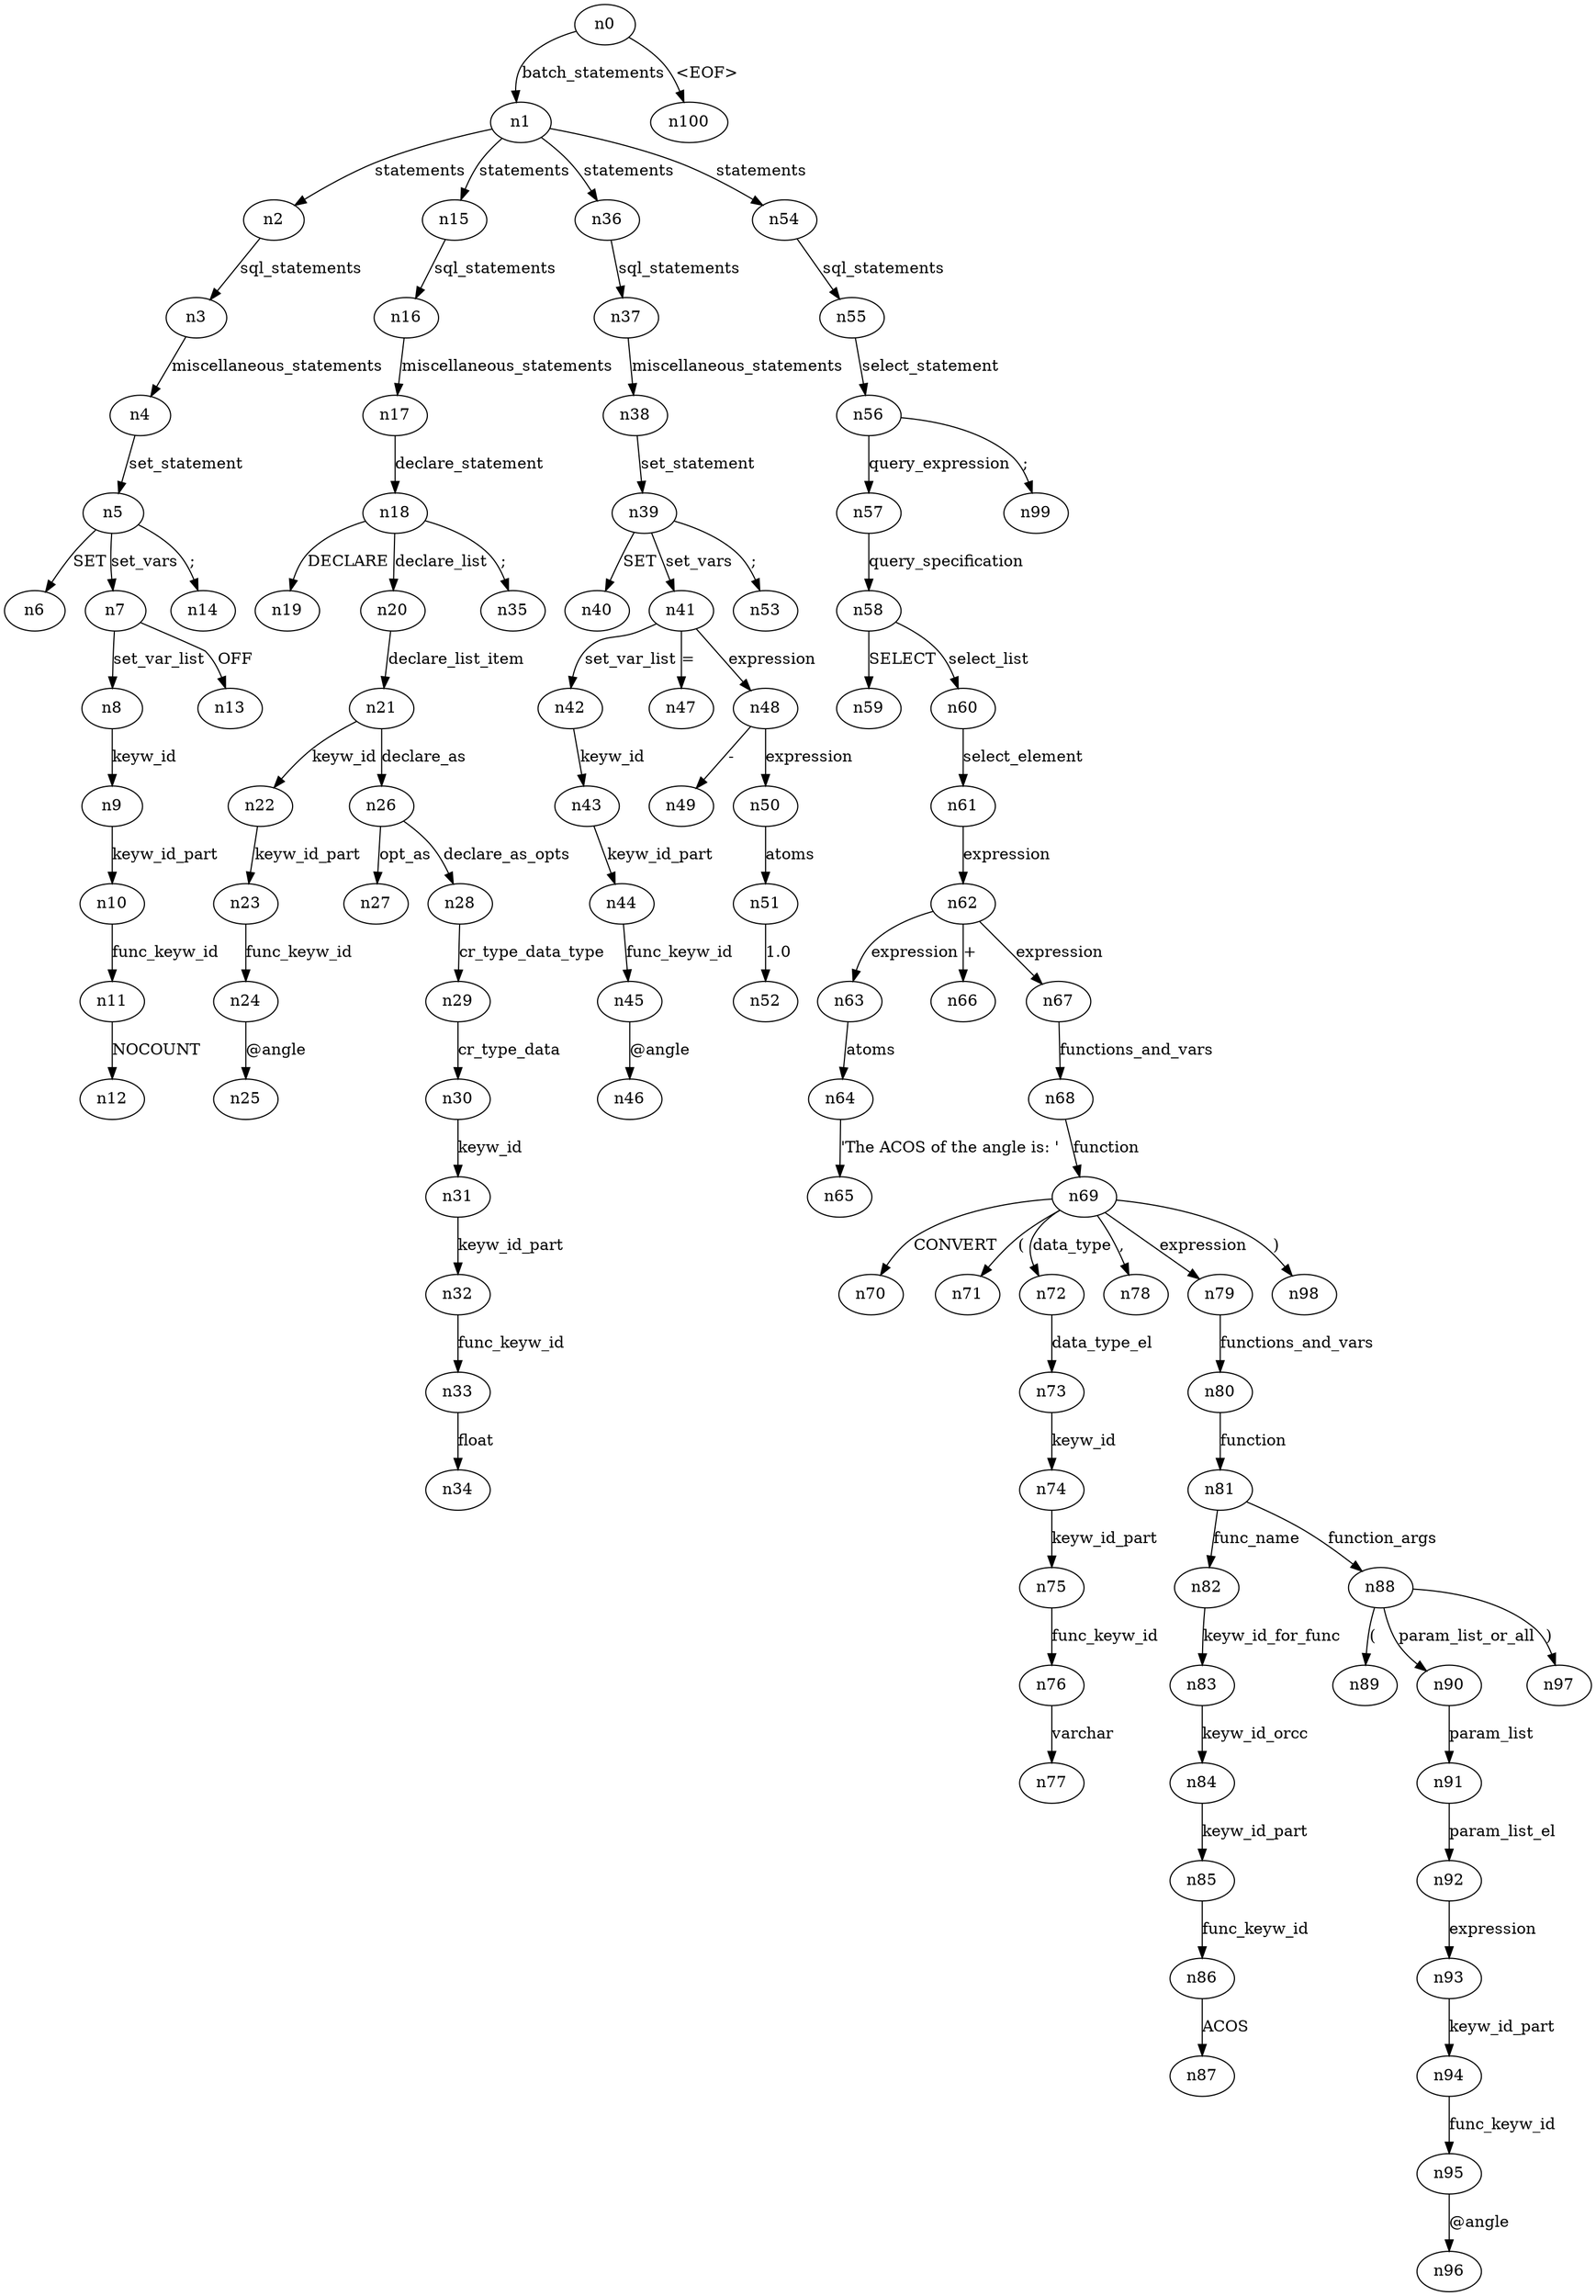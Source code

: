digraph ParseTree {
  n0 -> n1 [label="batch_statements"];
  n1 -> n2 [label="statements"];
  n2 -> n3 [label="sql_statements"];
  n3 -> n4 [label="miscellaneous_statements"];
  n4 -> n5 [label="set_statement"];
  n5 -> n6 [label="SET"];
  n5 -> n7 [label="set_vars"];
  n7 -> n8 [label="set_var_list"];
  n8 -> n9 [label="keyw_id"];
  n9 -> n10 [label="keyw_id_part"];
  n10 -> n11 [label="func_keyw_id"];
  n11 -> n12 [label="NOCOUNT"];
  n7 -> n13 [label="OFF"];
  n5 -> n14 [label=";"];
  n1 -> n15 [label="statements"];
  n15 -> n16 [label="sql_statements"];
  n16 -> n17 [label="miscellaneous_statements"];
  n17 -> n18 [label="declare_statement"];
  n18 -> n19 [label="DECLARE"];
  n18 -> n20 [label="declare_list"];
  n20 -> n21 [label="declare_list_item"];
  n21 -> n22 [label="keyw_id"];
  n22 -> n23 [label="keyw_id_part"];
  n23 -> n24 [label="func_keyw_id"];
  n24 -> n25 [label="@angle"];
  n21 -> n26 [label="declare_as"];
  n26 -> n27 [label="opt_as"];
  n26 -> n28 [label="declare_as_opts"];
  n28 -> n29 [label="cr_type_data_type"];
  n29 -> n30 [label="cr_type_data"];
  n30 -> n31 [label="keyw_id"];
  n31 -> n32 [label="keyw_id_part"];
  n32 -> n33 [label="func_keyw_id"];
  n33 -> n34 [label="float"];
  n18 -> n35 [label=";"];
  n1 -> n36 [label="statements"];
  n36 -> n37 [label="sql_statements"];
  n37 -> n38 [label="miscellaneous_statements"];
  n38 -> n39 [label="set_statement"];
  n39 -> n40 [label="SET"];
  n39 -> n41 [label="set_vars"];
  n41 -> n42 [label="set_var_list"];
  n42 -> n43 [label="keyw_id"];
  n43 -> n44 [label="keyw_id_part"];
  n44 -> n45 [label="func_keyw_id"];
  n45 -> n46 [label="@angle"];
  n41 -> n47 [label="="];
  n41 -> n48 [label="expression"];
  n48 -> n49 [label="-"];
  n48 -> n50 [label="expression"];
  n50 -> n51 [label="atoms"];
  n51 -> n52 [label="1.0"];
  n39 -> n53 [label=";"];
  n1 -> n54 [label="statements"];
  n54 -> n55 [label="sql_statements"];
  n55 -> n56 [label="select_statement"];
  n56 -> n57 [label="query_expression"];
  n57 -> n58 [label="query_specification"];
  n58 -> n59 [label="SELECT"];
  n58 -> n60 [label="select_list"];
  n60 -> n61 [label="select_element"];
  n61 -> n62 [label="expression"];
  n62 -> n63 [label="expression"];
  n63 -> n64 [label="atoms"];
  n64 -> n65 [label="'The ACOS of the angle is: '"];
  n62 -> n66 [label="+"];
  n62 -> n67 [label="expression"];
  n67 -> n68 [label="functions_and_vars"];
  n68 -> n69 [label="function"];
  n69 -> n70 [label="CONVERT"];
  n69 -> n71 [label="("];
  n69 -> n72 [label="data_type"];
  n72 -> n73 [label="data_type_el"];
  n73 -> n74 [label="keyw_id"];
  n74 -> n75 [label="keyw_id_part"];
  n75 -> n76 [label="func_keyw_id"];
  n76 -> n77 [label="varchar"];
  n69 -> n78 [label=","];
  n69 -> n79 [label="expression"];
  n79 -> n80 [label="functions_and_vars"];
  n80 -> n81 [label="function"];
  n81 -> n82 [label="func_name"];
  n82 -> n83 [label="keyw_id_for_func"];
  n83 -> n84 [label="keyw_id_orcc"];
  n84 -> n85 [label="keyw_id_part"];
  n85 -> n86 [label="func_keyw_id"];
  n86 -> n87 [label="ACOS"];
  n81 -> n88 [label="function_args"];
  n88 -> n89 [label="("];
  n88 -> n90 [label="param_list_or_all"];
  n90 -> n91 [label="param_list"];
  n91 -> n92 [label="param_list_el"];
  n92 -> n93 [label="expression"];
  n93 -> n94 [label="keyw_id_part"];
  n94 -> n95 [label="func_keyw_id"];
  n95 -> n96 [label="@angle"];
  n88 -> n97 [label=")"];
  n69 -> n98 [label=")"];
  n56 -> n99 [label=";"];
  n0 -> n100 [label="<EOF>"];
}